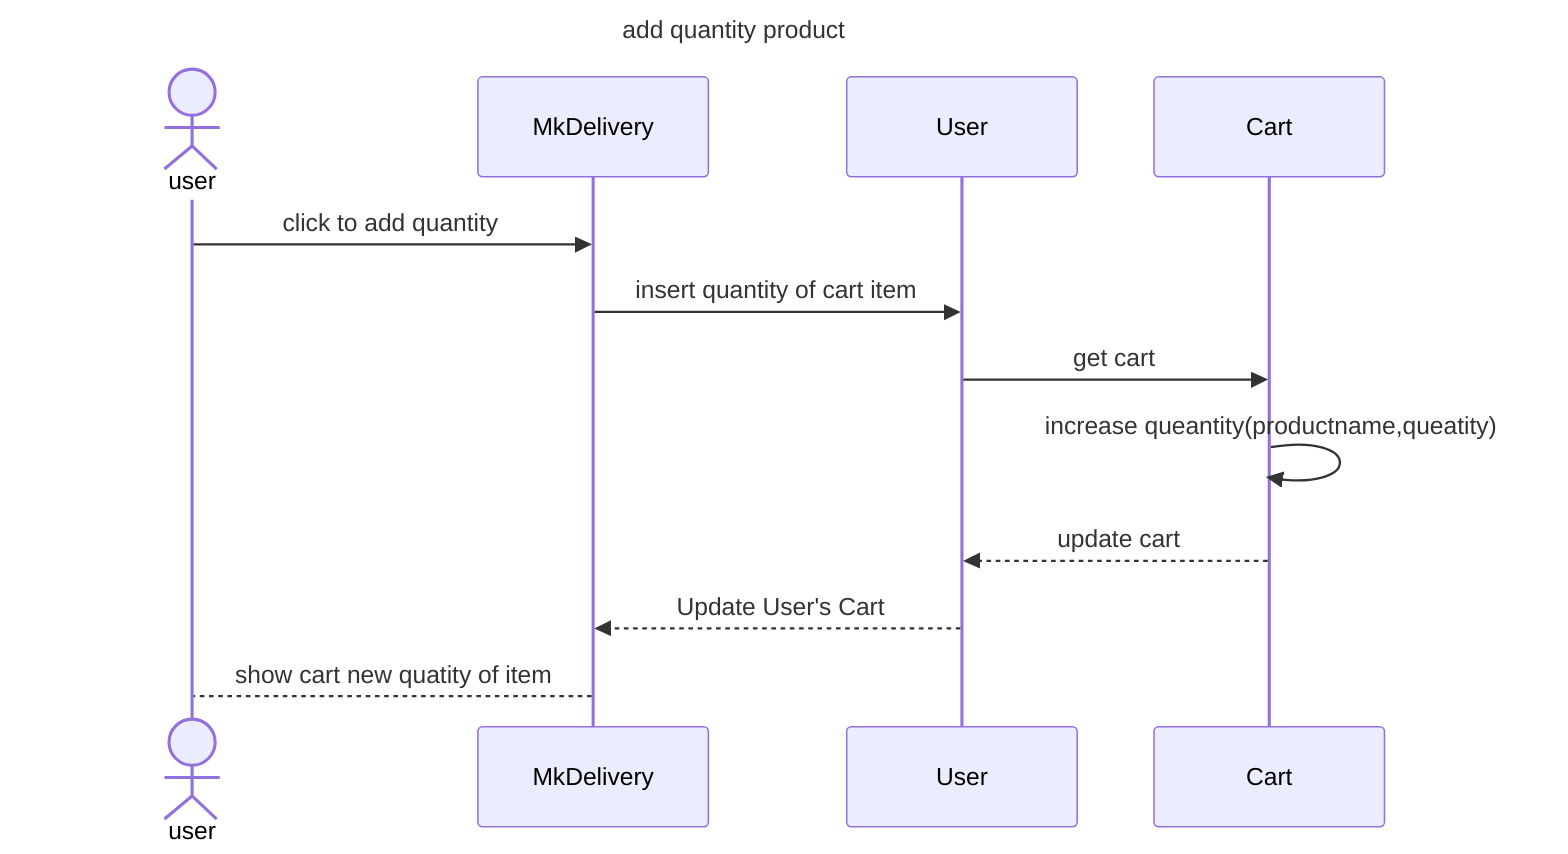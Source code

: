 sequenceDiagram
    title add quantity product
    actor user 
    participant MkDelivery
    participant User
    participant Cart 
    user ->> MkDelivery:click to add quantity
    MkDelivery ->> User :insert quantity of cart item
    User ->> Cart : get cart 
    Cart ->> Cart : increase queantity(productname,queatity)
    Cart -->> User :update cart 
    User -->> MkDelivery: Update User's Cart
    MkDelivery --> user: show cart new quatity of item